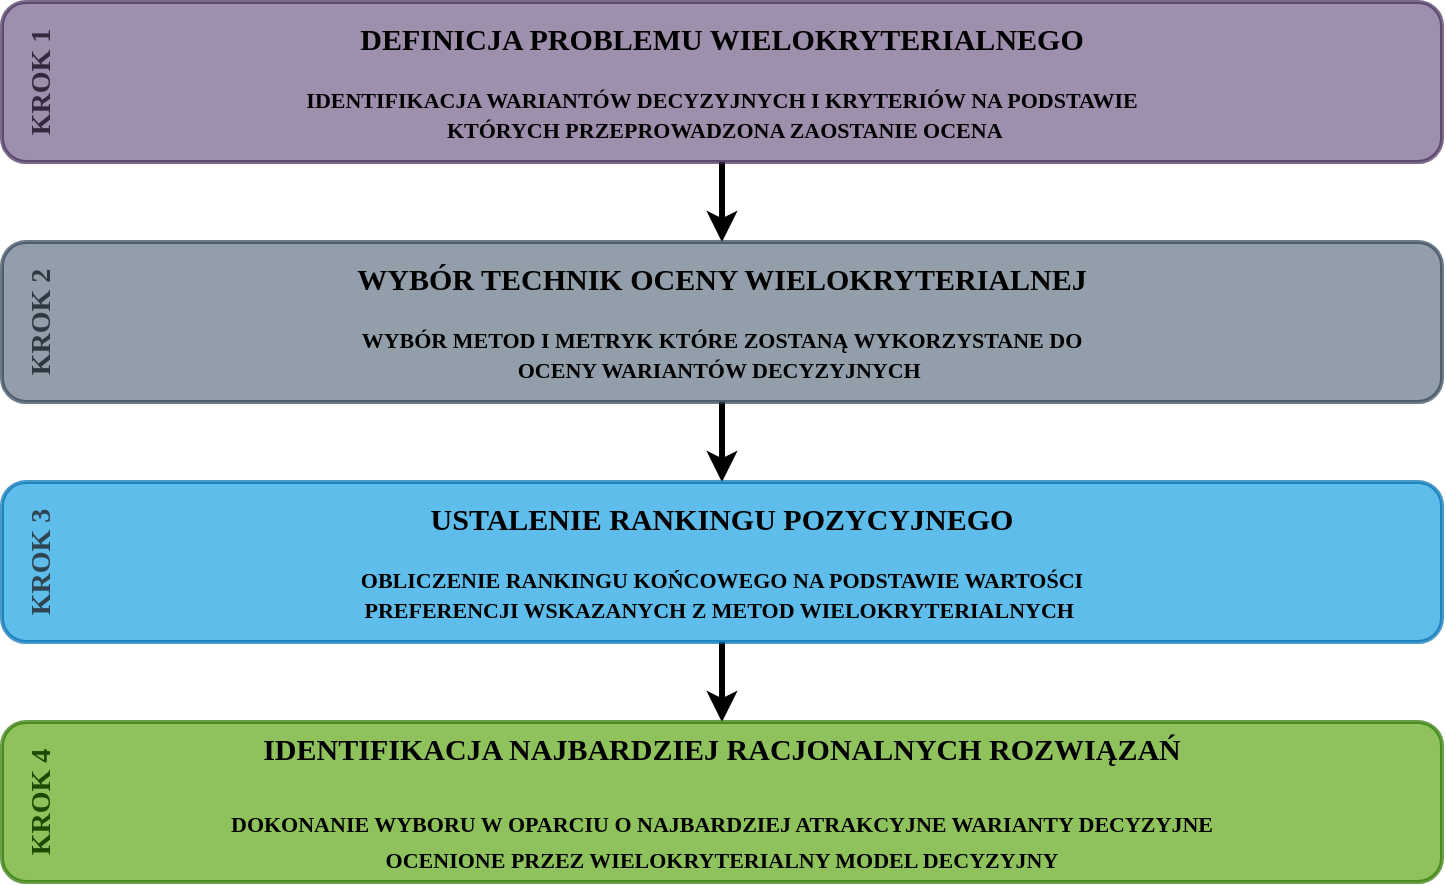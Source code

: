 <mxfile version="21.5.1" type="device">
  <diagram name="Strona-1" id="I-Ov_eOiWM3szXmUA1NP">
    <mxGraphModel dx="2074" dy="1091" grid="1" gridSize="10" guides="1" tooltips="1" connect="1" arrows="1" fold="1" page="1" pageScale="1" pageWidth="827" pageHeight="1169" math="0" shadow="0">
      <root>
        <mxCell id="0" />
        <mxCell id="1" parent="0" />
        <mxCell id="TSB9GbJPxOdBksykzxfQ-12" value="" style="edgeStyle=orthogonalEdgeStyle;rounded=0;orthogonalLoop=1;jettySize=auto;html=1;strokeWidth=3;" parent="1" source="TSB9GbJPxOdBksykzxfQ-3" target="TSB9GbJPxOdBksykzxfQ-4" edge="1">
          <mxGeometry relative="1" as="geometry" />
        </mxCell>
        <mxCell id="TSB9GbJPxOdBksykzxfQ-3" value="&lt;font style=&quot;&quot; color=&quot;#000000&quot;&gt;&lt;font size=&quot;1&quot; style=&quot;&quot;&gt;&lt;b style=&quot;font-size: 15px;&quot;&gt;DEFINICJA PROBLEMU WIELOKRYTERIALNEGO&lt;/b&gt;&lt;/font&gt;&lt;br&gt;&lt;font style=&quot;&quot;&gt;&lt;br&gt;&lt;font size=&quot;1&quot; style=&quot;&quot;&gt;&lt;b style=&quot;font-size: 11px;&quot;&gt;IDENTIFIKACJA WARIANTÓW DECYZYJNYCH I KRYTERIÓW NA PODSTAWIE&lt;br&gt;&amp;nbsp;KTÓRYCH PRZEPROWADZONA ZAOSTANIE OCENA&lt;/b&gt;&lt;/font&gt;&lt;/font&gt;&lt;/font&gt;" style="rounded=1;whiteSpace=wrap;html=1;fontFamily=Georgia;fillColor=#76608A;strokeColor=#432D57;fontColor=#ffffff;strokeWidth=2;opacity=70;" parent="1" vertex="1">
          <mxGeometry x="40" y="80" width="720" height="80" as="geometry" />
        </mxCell>
        <mxCell id="TSB9GbJPxOdBksykzxfQ-17" value="" style="edgeStyle=orthogonalEdgeStyle;rounded=0;orthogonalLoop=1;jettySize=auto;html=1;strokeWidth=3;" parent="1" source="TSB9GbJPxOdBksykzxfQ-4" target="TSB9GbJPxOdBksykzxfQ-5" edge="1">
          <mxGeometry relative="1" as="geometry" />
        </mxCell>
        <mxCell id="TSB9GbJPxOdBksykzxfQ-4" value="&lt;font color=&quot;#000000&quot;&gt;&lt;b style=&quot;&quot;&gt;&lt;font style=&quot;font-size: 15px;&quot;&gt;WYBÓR TECHNIK OCENY WIELOKRYTERIALNEJ&lt;/font&gt;&lt;/b&gt;&lt;br&gt;&lt;/font&gt;&lt;font style=&quot;&quot;&gt;&lt;font style=&quot;&quot; color=&quot;#000000&quot;&gt;&lt;br&gt;&lt;b style=&quot;&quot;&gt;&lt;font style=&quot;font-size: 11px;&quot;&gt;WYBÓR METOD I METRYK KTÓRE ZOSTANĄ WYKORZYSTANE DO &lt;br&gt;OCENY WARIANTÓW DECYZYJNYCH&amp;nbsp;&lt;/font&gt;&lt;/b&gt;&lt;/font&gt;&lt;br&gt;&lt;/font&gt;" style="rounded=1;whiteSpace=wrap;html=1;fontFamily=Georgia;fillColor=#647687;fontColor=#ffffff;strokeColor=#314354;strokeWidth=2;opacity=70;" parent="1" vertex="1">
          <mxGeometry x="40" y="200" width="720" height="80" as="geometry" />
        </mxCell>
        <mxCell id="TSB9GbJPxOdBksykzxfQ-18" value="" style="edgeStyle=orthogonalEdgeStyle;rounded=0;orthogonalLoop=1;jettySize=auto;html=1;strokeWidth=3;" parent="1" source="TSB9GbJPxOdBksykzxfQ-5" target="TSB9GbJPxOdBksykzxfQ-6" edge="1">
          <mxGeometry relative="1" as="geometry" />
        </mxCell>
        <mxCell id="TSB9GbJPxOdBksykzxfQ-5" value="&lt;font color=&quot;#000000&quot;&gt;&lt;b style=&quot;&quot;&gt;&lt;font style=&quot;font-size: 15px;&quot;&gt;USTALENIE RANKINGU POZYCYJNEGO&lt;/font&gt;&lt;/b&gt;&lt;br&gt;&lt;/font&gt;&lt;font style=&quot;&quot;&gt;&lt;font style=&quot;&quot; color=&quot;#000000&quot;&gt;&lt;br&gt;&lt;b style=&quot;&quot;&gt;&lt;font style=&quot;font-size: 11px;&quot;&gt;OBLICZENIE RANKINGU KOŃCOWEGO NA PODSTAWIE WARTOŚCI &lt;br&gt;PREFERENCJI WSKAZANYCH Z METOD WIELOKRYTERIALNYCH&amp;nbsp;&lt;/font&gt;&lt;/b&gt;&lt;/font&gt;&lt;br&gt;&lt;/font&gt;" style="rounded=1;whiteSpace=wrap;html=1;fontFamily=Georgia;fillColor=#1ba1e2;fontColor=#ffffff;strokeColor=#006EAF;strokeWidth=2;opacity=70;" parent="1" vertex="1">
          <mxGeometry x="40" y="320" width="720" height="80" as="geometry" />
        </mxCell>
        <mxCell id="TSB9GbJPxOdBksykzxfQ-6" value="&lt;b style=&quot;font-size: 15px;&quot;&gt;&lt;font style=&quot;font-size: 15px;&quot; color=&quot;#000000&quot;&gt;IDENTIFIKACJA NAJBARDZIEJ RACJONALNYCH ROZWIĄZAŃ&lt;br&gt;&lt;/font&gt;&lt;/b&gt;&lt;font style=&quot;font-size: 15px;&quot;&gt;&lt;font style=&quot;font-size: 15px;&quot; color=&quot;#000000&quot;&gt;&lt;font style=&quot;font-size: 15px;&quot;&gt;&lt;br&gt;&lt;/font&gt;&lt;span style=&quot;font-size: 11px;&quot;&gt;&lt;b&gt;DOKONANIE WYBORU W OPARCIU O NAJBARDZIEJ ATRAKCYJNE WARIANTY DECYZYJNE &lt;br&gt;OCENIONE PRZEZ WIELOKRYTERIALNY MODEL DECYZYJNY&lt;/b&gt;&lt;/span&gt;&lt;/font&gt;&lt;br&gt;&lt;/font&gt;" style="rounded=1;whiteSpace=wrap;html=1;fontFamily=Georgia;fillColor=#60a917;fontColor=#ffffff;strokeColor=#2D7600;opacity=70;strokeWidth=2;" parent="1" vertex="1">
          <mxGeometry x="40" y="440" width="720" height="80" as="geometry" />
        </mxCell>
        <mxCell id="TSB9GbJPxOdBksykzxfQ-7" value="KROK 1&lt;br&gt;" style="text;html=1;strokeColor=none;fillColor=none;align=center;verticalAlign=middle;whiteSpace=wrap;rounded=0;rotation=-90;fontFamily=Georgia;fontColor=#33293d;fontSize=14;fontStyle=1" parent="1" vertex="1">
          <mxGeometry x="30" y="105" width="60" height="30" as="geometry" />
        </mxCell>
        <mxCell id="TSB9GbJPxOdBksykzxfQ-8" value="KROK 2&lt;br&gt;" style="text;html=1;strokeColor=none;fillColor=none;align=center;verticalAlign=middle;whiteSpace=wrap;rounded=0;rotation=-90;fontFamily=Georgia;fontColor=#2f3841;fontSize=14;fontStyle=1" parent="1" vertex="1">
          <mxGeometry x="30" y="225" width="60" height="30" as="geometry" />
        </mxCell>
        <mxCell id="TSB9GbJPxOdBksykzxfQ-10" value="KROK 3" style="text;html=1;strokeColor=none;fillColor=none;align=center;verticalAlign=middle;whiteSpace=wrap;rounded=0;rotation=-90;fontFamily=Georgia;fontColor=#2f4450;fontSize=14;fontStyle=1" parent="1" vertex="1">
          <mxGeometry x="30" y="345" width="60" height="30" as="geometry" />
        </mxCell>
        <mxCell id="TSB9GbJPxOdBksykzxfQ-11" value="KROK 4" style="text;html=1;strokeColor=none;fillColor=none;align=center;verticalAlign=middle;whiteSpace=wrap;rounded=0;rotation=-90;fontFamily=Georgia;fontColor=#1e4903;fontSize=14;fontStyle=1" parent="1" vertex="1">
          <mxGeometry x="25" y="465" width="70" height="30" as="geometry" />
        </mxCell>
      </root>
    </mxGraphModel>
  </diagram>
</mxfile>
